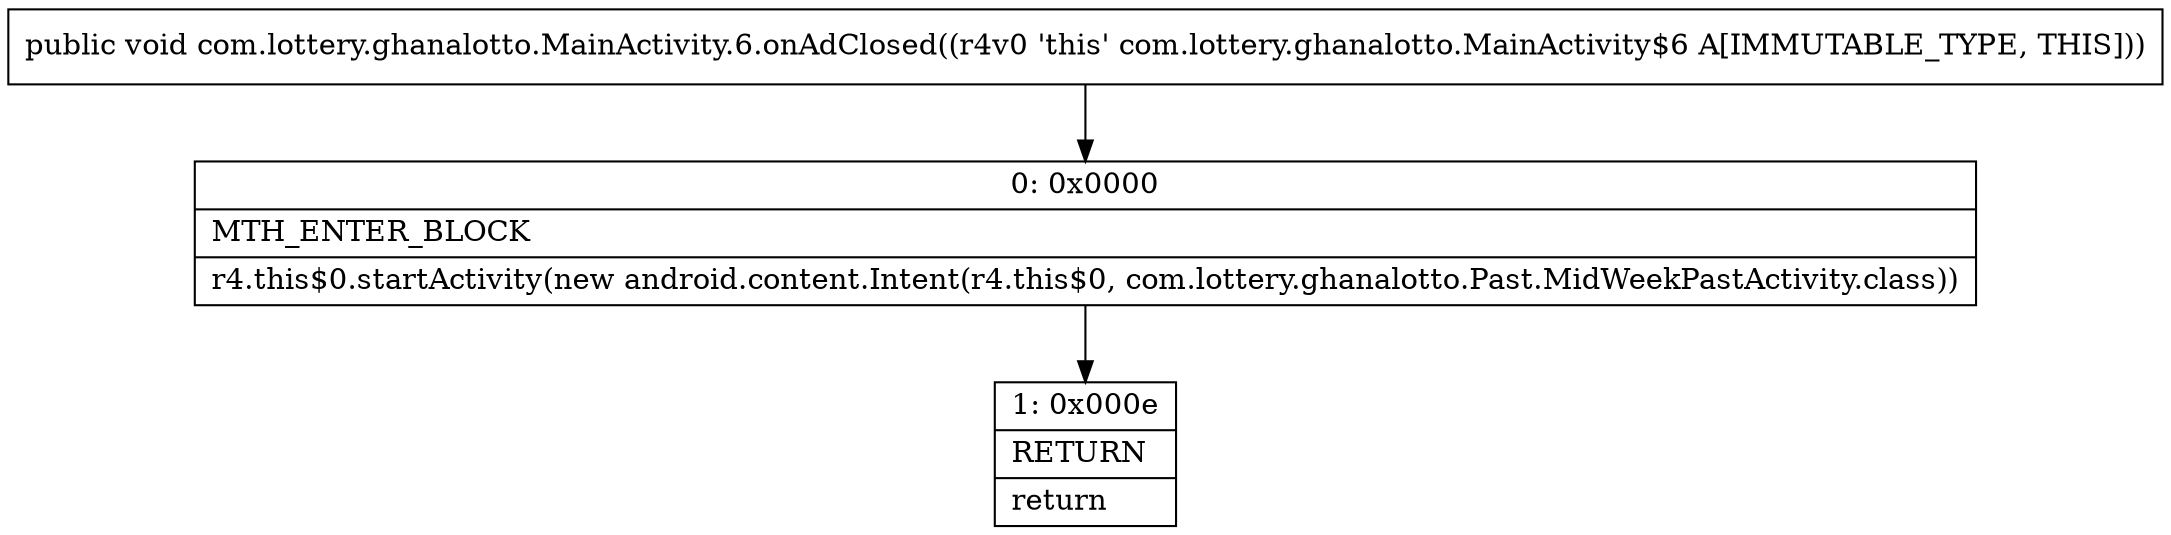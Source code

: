 digraph "CFG forcom.lottery.ghanalotto.MainActivity.6.onAdClosed()V" {
Node_0 [shape=record,label="{0\:\ 0x0000|MTH_ENTER_BLOCK\l|r4.this$0.startActivity(new android.content.Intent(r4.this$0, com.lottery.ghanalotto.Past.MidWeekPastActivity.class))\l}"];
Node_1 [shape=record,label="{1\:\ 0x000e|RETURN\l|return\l}"];
MethodNode[shape=record,label="{public void com.lottery.ghanalotto.MainActivity.6.onAdClosed((r4v0 'this' com.lottery.ghanalotto.MainActivity$6 A[IMMUTABLE_TYPE, THIS])) }"];
MethodNode -> Node_0;
Node_0 -> Node_1;
}

